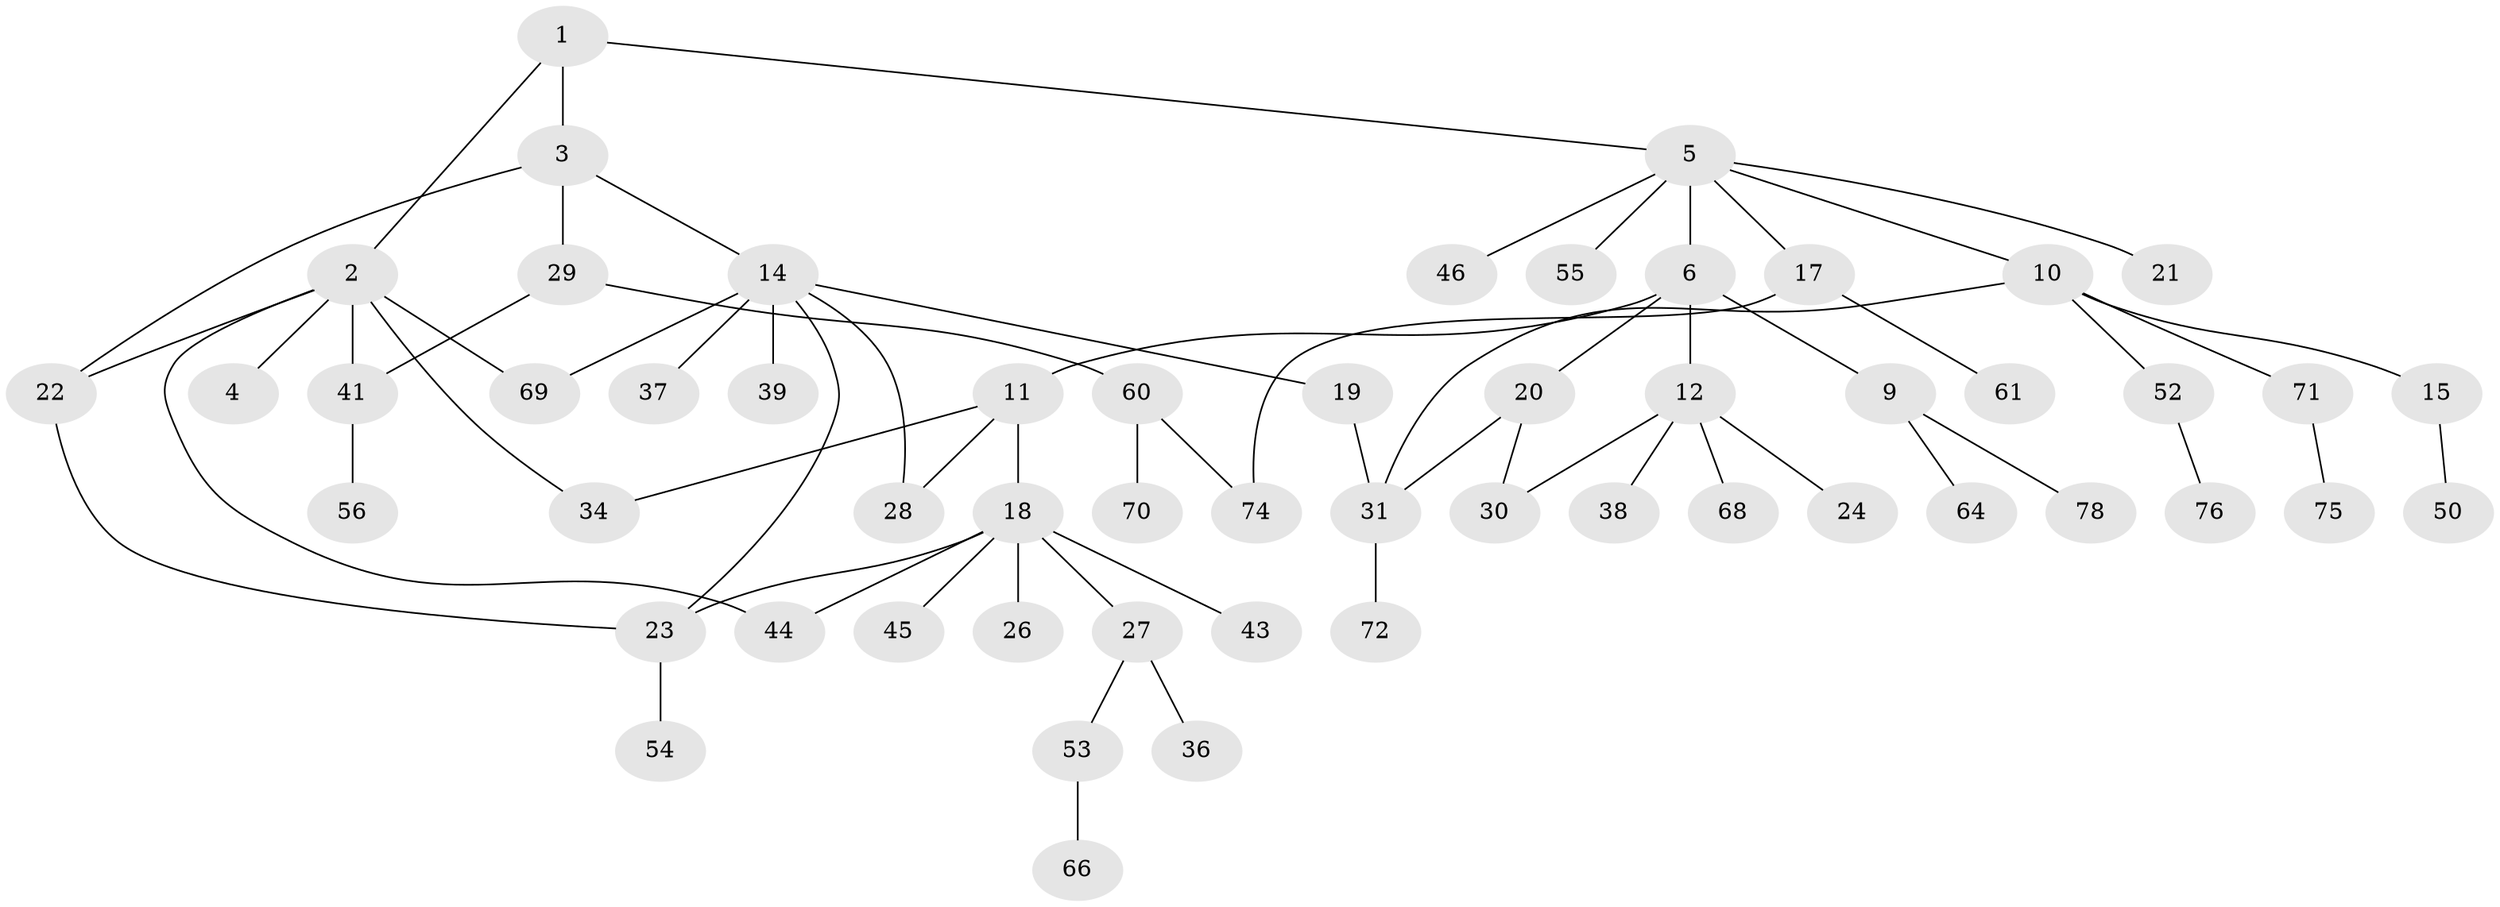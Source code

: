 // original degree distribution, {3: 0.1518987341772152, 6: 0.02531645569620253, 2: 0.3037974683544304, 4: 0.08860759493670886, 5: 0.05063291139240506, 1: 0.3670886075949367, 7: 0.012658227848101266}
// Generated by graph-tools (version 1.1) at 2025/41/03/06/25 10:41:30]
// undirected, 55 vertices, 66 edges
graph export_dot {
graph [start="1"]
  node [color=gray90,style=filled];
  1;
  2 [super="+16"];
  3 [super="+7"];
  4 [super="+58"];
  5 [super="+8"];
  6 [super="+47"];
  9 [super="+49"];
  10 [super="+13"];
  11 [super="+32"];
  12 [super="+57"];
  14 [super="+33"];
  15 [super="+79"];
  17 [super="+59"];
  18 [super="+25"];
  19;
  20 [super="+40"];
  21;
  22;
  23 [super="+48"];
  24;
  26;
  27 [super="+35"];
  28;
  29;
  30 [super="+67"];
  31 [super="+42"];
  34;
  36;
  37;
  38;
  39 [super="+65"];
  41 [super="+77"];
  43;
  44 [super="+51"];
  45;
  46;
  50;
  52;
  53;
  54;
  55 [super="+73"];
  56;
  60 [super="+62"];
  61 [super="+63"];
  64;
  66;
  68;
  69;
  70;
  71;
  72;
  74;
  75;
  76;
  78;
  1 -- 2;
  1 -- 3;
  1 -- 5;
  2 -- 4;
  2 -- 22;
  2 -- 34;
  2 -- 44;
  2 -- 69;
  2 -- 41;
  3 -- 22;
  3 -- 29;
  3 -- 14;
  5 -- 6;
  5 -- 46;
  5 -- 17;
  5 -- 21;
  5 -- 55;
  5 -- 10;
  6 -- 9;
  6 -- 11;
  6 -- 12;
  6 -- 20;
  9 -- 64;
  9 -- 78;
  10 -- 52;
  10 -- 71;
  10 -- 15;
  10 -- 31;
  11 -- 18;
  11 -- 28;
  11 -- 34;
  12 -- 24;
  12 -- 30;
  12 -- 38;
  12 -- 68;
  14 -- 19;
  14 -- 37;
  14 -- 69;
  14 -- 39;
  14 -- 23;
  14 -- 28;
  15 -- 50;
  17 -- 74;
  17 -- 61;
  18 -- 23;
  18 -- 27;
  18 -- 26;
  18 -- 43;
  18 -- 45;
  18 -- 44;
  19 -- 31;
  20 -- 31;
  20 -- 30;
  22 -- 23;
  23 -- 54;
  27 -- 36;
  27 -- 53;
  29 -- 41;
  29 -- 60;
  31 -- 72;
  41 -- 56;
  52 -- 76;
  53 -- 66;
  60 -- 74;
  60 -- 70;
  71 -- 75;
}
